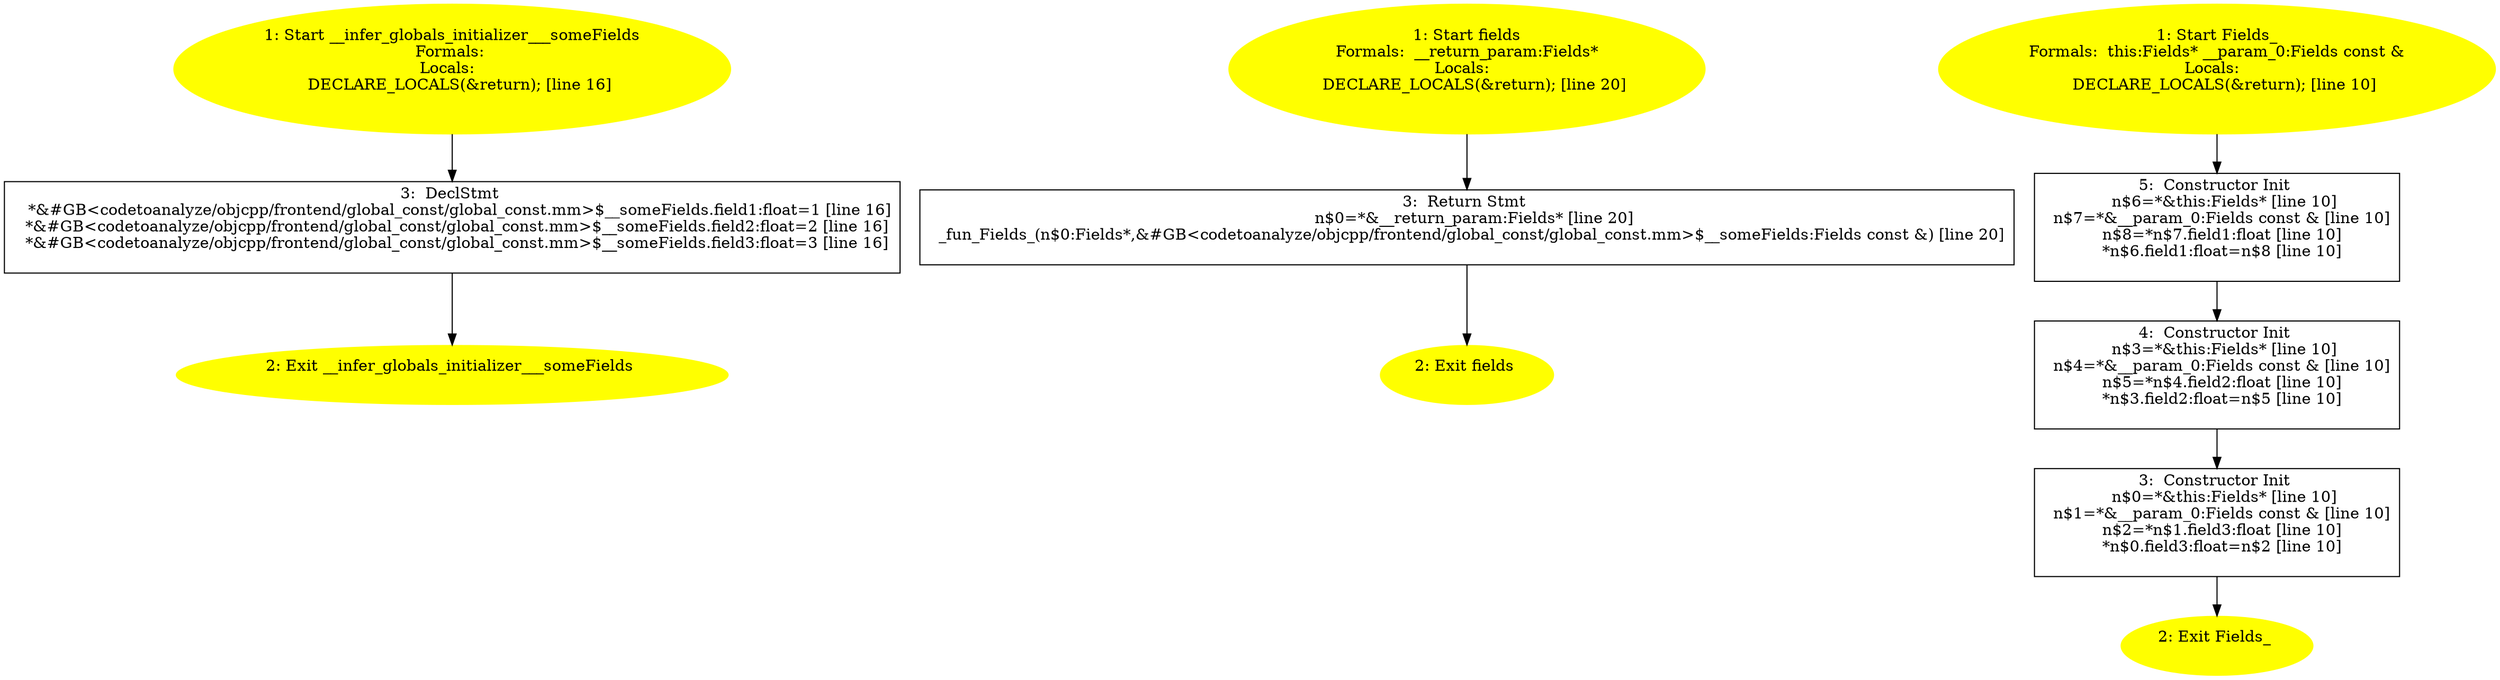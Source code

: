 /* @generated */
digraph iCFG {
"__infer_globals_initializer___someFields.1930c0ca3aad91e2bee375979857d426_1" [label="1: Start __infer_globals_initializer___someFields\nFormals: \nLocals:  \n   DECLARE_LOCALS(&return); [line 16]\n " color=yellow style=filled]
	

	 "__infer_globals_initializer___someFields.1930c0ca3aad91e2bee375979857d426_1" -> "__infer_globals_initializer___someFields.1930c0ca3aad91e2bee375979857d426_3" ;
"__infer_globals_initializer___someFields.1930c0ca3aad91e2bee375979857d426_2" [label="2: Exit __infer_globals_initializer___someFields \n  " color=yellow style=filled]
	

"__infer_globals_initializer___someFields.1930c0ca3aad91e2bee375979857d426_3" [label="3:  DeclStmt \n   *&#GB<codetoanalyze/objcpp/frontend/global_const/global_const.mm>$__someFields.field1:float=1 [line 16]\n  *&#GB<codetoanalyze/objcpp/frontend/global_const/global_const.mm>$__someFields.field2:float=2 [line 16]\n  *&#GB<codetoanalyze/objcpp/frontend/global_const/global_const.mm>$__someFields.field3:float=3 [line 16]\n " shape="box"]
	

	 "__infer_globals_initializer___someFields.1930c0ca3aad91e2bee375979857d426_3" -> "__infer_globals_initializer___someFields.1930c0ca3aad91e2bee375979857d426_2" ;
"fields#_Z6fieldsv.9f46b295429b26ed77896571ab767beb_1" [label="1: Start fields\nFormals:  __return_param:Fields*\nLocals:  \n   DECLARE_LOCALS(&return); [line 20]\n " color=yellow style=filled]
	

	 "fields#_Z6fieldsv.9f46b295429b26ed77896571ab767beb_1" -> "fields#_Z6fieldsv.9f46b295429b26ed77896571ab767beb_3" ;
"fields#_Z6fieldsv.9f46b295429b26ed77896571ab767beb_2" [label="2: Exit fields \n  " color=yellow style=filled]
	

"fields#_Z6fieldsv.9f46b295429b26ed77896571ab767beb_3" [label="3:  Return Stmt \n   n$0=*&__return_param:Fields* [line 20]\n  _fun_Fields_(n$0:Fields*,&#GB<codetoanalyze/objcpp/frontend/global_const/global_const.mm>$__someFields:Fields const &) [line 20]\n " shape="box"]
	

	 "fields#_Z6fieldsv.9f46b295429b26ed77896571ab767beb_3" -> "fields#_Z6fieldsv.9f46b295429b26ed77896571ab767beb_2" ;
"#Fields#{_ZN6FieldsC1ERKS_|constexpr}.d1d82aaaf6abb5d9e6bf3c5afdd2116d_1" [label="1: Start Fields_\nFormals:  this:Fields* __param_0:Fields const &\nLocals:  \n   DECLARE_LOCALS(&return); [line 10]\n " color=yellow style=filled]
	

	 "#Fields#{_ZN6FieldsC1ERKS_|constexpr}.d1d82aaaf6abb5d9e6bf3c5afdd2116d_1" -> "#Fields#{_ZN6FieldsC1ERKS_|constexpr}.d1d82aaaf6abb5d9e6bf3c5afdd2116d_5" ;
"#Fields#{_ZN6FieldsC1ERKS_|constexpr}.d1d82aaaf6abb5d9e6bf3c5afdd2116d_2" [label="2: Exit Fields_ \n  " color=yellow style=filled]
	

"#Fields#{_ZN6FieldsC1ERKS_|constexpr}.d1d82aaaf6abb5d9e6bf3c5afdd2116d_3" [label="3:  Constructor Init \n   n$0=*&this:Fields* [line 10]\n  n$1=*&__param_0:Fields const & [line 10]\n  n$2=*n$1.field3:float [line 10]\n  *n$0.field3:float=n$2 [line 10]\n " shape="box"]
	

	 "#Fields#{_ZN6FieldsC1ERKS_|constexpr}.d1d82aaaf6abb5d9e6bf3c5afdd2116d_3" -> "#Fields#{_ZN6FieldsC1ERKS_|constexpr}.d1d82aaaf6abb5d9e6bf3c5afdd2116d_2" ;
"#Fields#{_ZN6FieldsC1ERKS_|constexpr}.d1d82aaaf6abb5d9e6bf3c5afdd2116d_4" [label="4:  Constructor Init \n   n$3=*&this:Fields* [line 10]\n  n$4=*&__param_0:Fields const & [line 10]\n  n$5=*n$4.field2:float [line 10]\n  *n$3.field2:float=n$5 [line 10]\n " shape="box"]
	

	 "#Fields#{_ZN6FieldsC1ERKS_|constexpr}.d1d82aaaf6abb5d9e6bf3c5afdd2116d_4" -> "#Fields#{_ZN6FieldsC1ERKS_|constexpr}.d1d82aaaf6abb5d9e6bf3c5afdd2116d_3" ;
"#Fields#{_ZN6FieldsC1ERKS_|constexpr}.d1d82aaaf6abb5d9e6bf3c5afdd2116d_5" [label="5:  Constructor Init \n   n$6=*&this:Fields* [line 10]\n  n$7=*&__param_0:Fields const & [line 10]\n  n$8=*n$7.field1:float [line 10]\n  *n$6.field1:float=n$8 [line 10]\n " shape="box"]
	

	 "#Fields#{_ZN6FieldsC1ERKS_|constexpr}.d1d82aaaf6abb5d9e6bf3c5afdd2116d_5" -> "#Fields#{_ZN6FieldsC1ERKS_|constexpr}.d1d82aaaf6abb5d9e6bf3c5afdd2116d_4" ;
}
